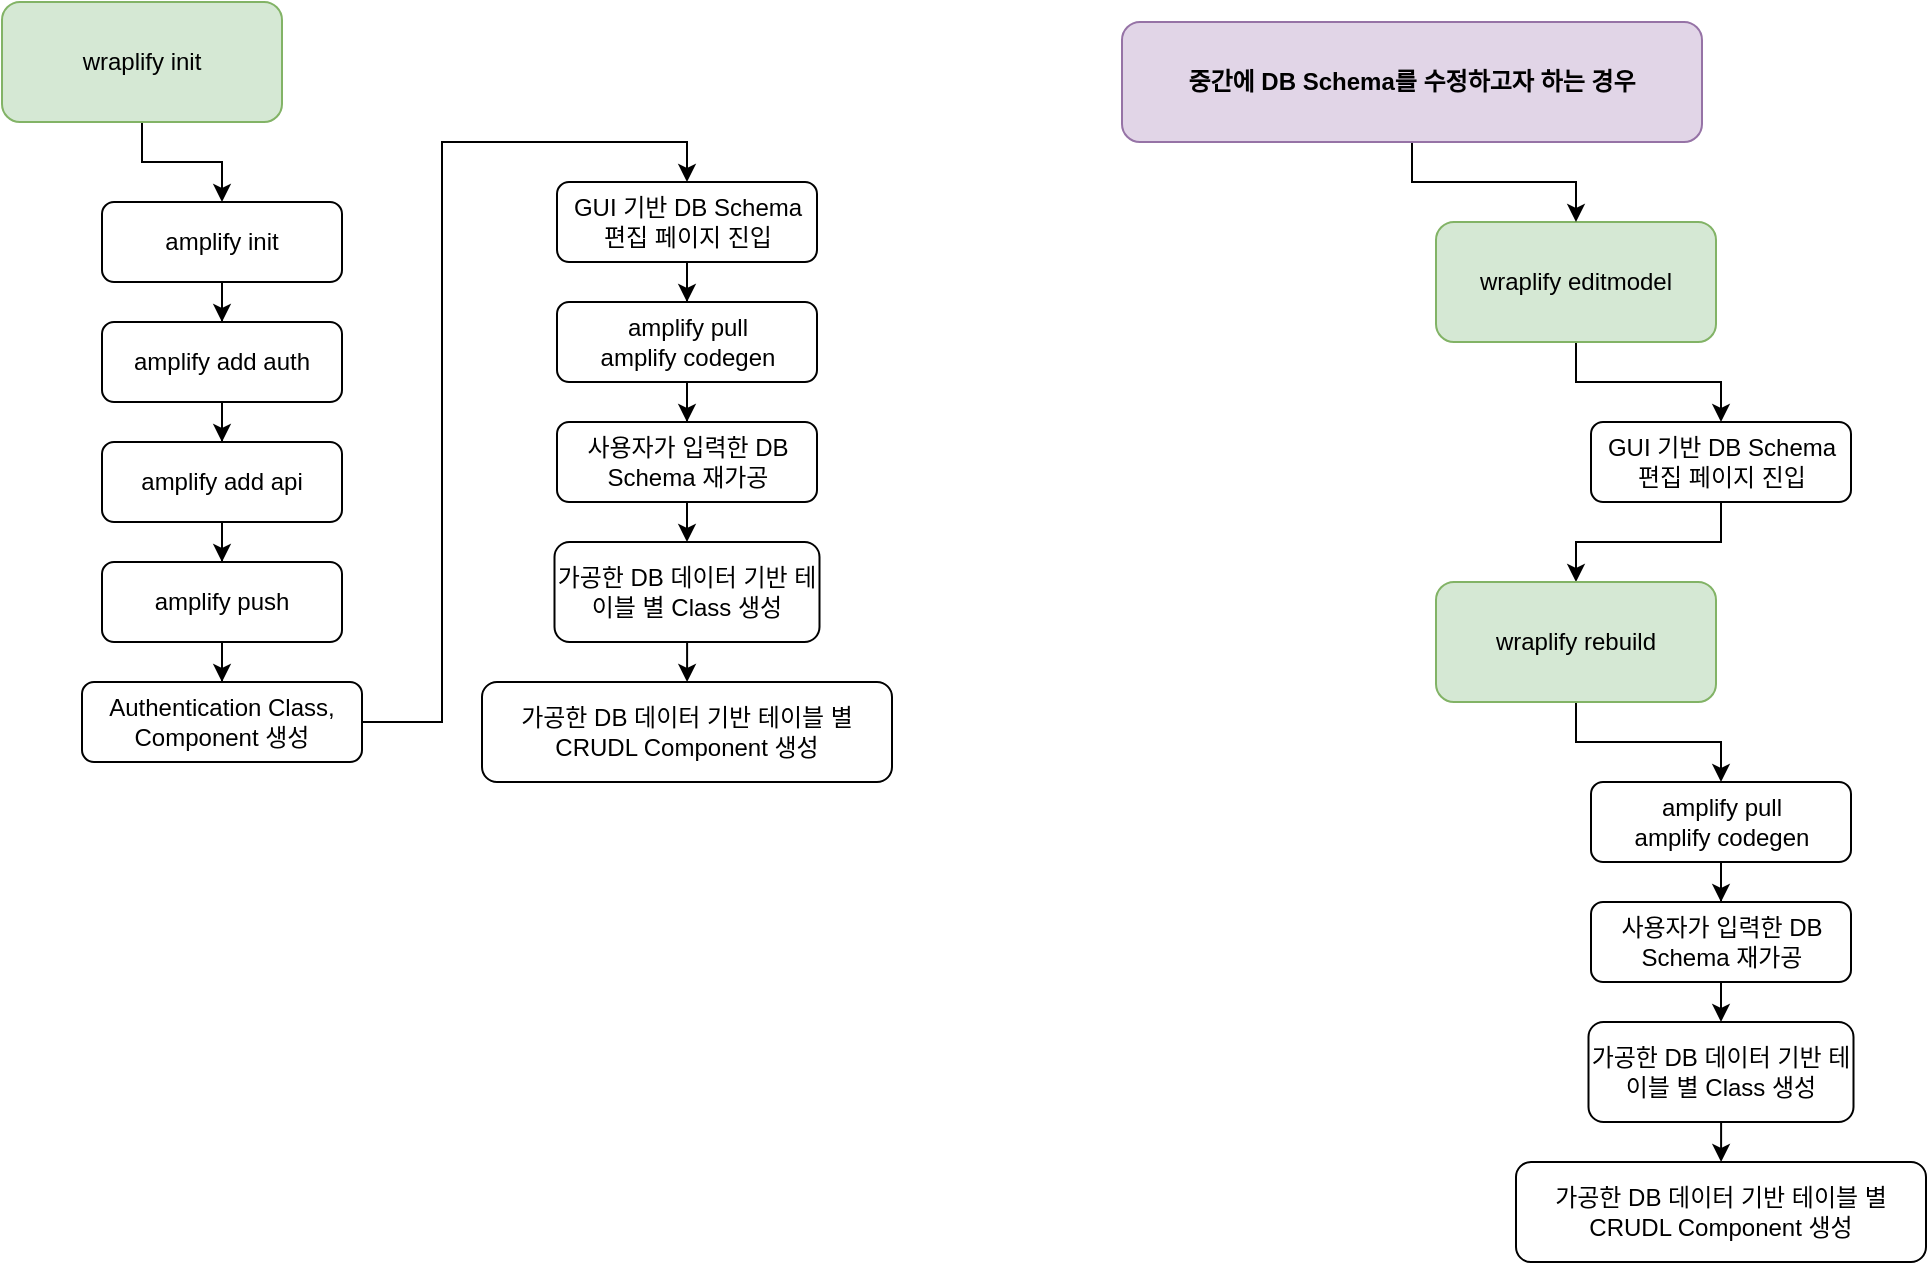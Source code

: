 <mxfile version="15.8.9" type="github">
  <diagram id="C5RBs43oDa-KdzZeNtuy" name="Page-1">
    <mxGraphModel dx="981" dy="549" grid="1" gridSize="10" guides="1" tooltips="1" connect="1" arrows="1" fold="1" page="1" pageScale="1" pageWidth="827" pageHeight="1169" math="0" shadow="0">
      <root>
        <mxCell id="WIyWlLk6GJQsqaUBKTNV-0" />
        <mxCell id="WIyWlLk6GJQsqaUBKTNV-1" parent="WIyWlLk6GJQsqaUBKTNV-0" />
        <mxCell id="dJdg-9fTCSTlBK0RJ9ad-12" style="edgeStyle=orthogonalEdgeStyle;rounded=0;orthogonalLoop=1;jettySize=auto;html=1;exitX=0.5;exitY=1;exitDx=0;exitDy=0;entryX=0.5;entryY=0;entryDx=0;entryDy=0;" edge="1" parent="WIyWlLk6GJQsqaUBKTNV-1" source="dJdg-9fTCSTlBK0RJ9ad-2" target="dJdg-9fTCSTlBK0RJ9ad-4">
          <mxGeometry relative="1" as="geometry" />
        </mxCell>
        <mxCell id="dJdg-9fTCSTlBK0RJ9ad-2" value="wraplify init" style="rounded=1;whiteSpace=wrap;html=1;fontSize=12;glass=0;strokeWidth=1;shadow=0;fillColor=#d5e8d4;strokeColor=#82b366;" vertex="1" parent="WIyWlLk6GJQsqaUBKTNV-1">
          <mxGeometry x="110" y="190" width="140" height="60" as="geometry" />
        </mxCell>
        <mxCell id="dJdg-9fTCSTlBK0RJ9ad-6" value="" style="edgeStyle=orthogonalEdgeStyle;rounded=0;orthogonalLoop=1;jettySize=auto;html=1;" edge="1" parent="WIyWlLk6GJQsqaUBKTNV-1" source="dJdg-9fTCSTlBK0RJ9ad-4" target="dJdg-9fTCSTlBK0RJ9ad-5">
          <mxGeometry relative="1" as="geometry" />
        </mxCell>
        <mxCell id="dJdg-9fTCSTlBK0RJ9ad-4" value="amplify init" style="rounded=1;whiteSpace=wrap;html=1;fontSize=12;glass=0;strokeWidth=1;shadow=0;" vertex="1" parent="WIyWlLk6GJQsqaUBKTNV-1">
          <mxGeometry x="160" y="290" width="120" height="40" as="geometry" />
        </mxCell>
        <mxCell id="dJdg-9fTCSTlBK0RJ9ad-8" value="" style="edgeStyle=orthogonalEdgeStyle;rounded=0;orthogonalLoop=1;jettySize=auto;html=1;" edge="1" parent="WIyWlLk6GJQsqaUBKTNV-1" source="dJdg-9fTCSTlBK0RJ9ad-5" target="dJdg-9fTCSTlBK0RJ9ad-7">
          <mxGeometry relative="1" as="geometry" />
        </mxCell>
        <mxCell id="dJdg-9fTCSTlBK0RJ9ad-5" value="amplify add auth" style="rounded=1;whiteSpace=wrap;html=1;fontSize=12;glass=0;strokeWidth=1;shadow=0;" vertex="1" parent="WIyWlLk6GJQsqaUBKTNV-1">
          <mxGeometry x="160" y="350" width="120" height="40" as="geometry" />
        </mxCell>
        <mxCell id="dJdg-9fTCSTlBK0RJ9ad-10" value="" style="edgeStyle=orthogonalEdgeStyle;rounded=0;orthogonalLoop=1;jettySize=auto;html=1;" edge="1" parent="WIyWlLk6GJQsqaUBKTNV-1" source="dJdg-9fTCSTlBK0RJ9ad-7" target="dJdg-9fTCSTlBK0RJ9ad-9">
          <mxGeometry relative="1" as="geometry" />
        </mxCell>
        <mxCell id="dJdg-9fTCSTlBK0RJ9ad-7" value="amplify add api" style="rounded=1;whiteSpace=wrap;html=1;fontSize=12;glass=0;strokeWidth=1;shadow=0;" vertex="1" parent="WIyWlLk6GJQsqaUBKTNV-1">
          <mxGeometry x="160" y="410" width="120" height="40" as="geometry" />
        </mxCell>
        <mxCell id="dJdg-9fTCSTlBK0RJ9ad-14" value="" style="edgeStyle=orthogonalEdgeStyle;rounded=0;orthogonalLoop=1;jettySize=auto;html=1;" edge="1" parent="WIyWlLk6GJQsqaUBKTNV-1" source="dJdg-9fTCSTlBK0RJ9ad-9" target="dJdg-9fTCSTlBK0RJ9ad-13">
          <mxGeometry relative="1" as="geometry" />
        </mxCell>
        <mxCell id="dJdg-9fTCSTlBK0RJ9ad-9" value="amplify push" style="rounded=1;whiteSpace=wrap;html=1;fontSize=12;glass=0;strokeWidth=1;shadow=0;" vertex="1" parent="WIyWlLk6GJQsqaUBKTNV-1">
          <mxGeometry x="160" y="470" width="120" height="40" as="geometry" />
        </mxCell>
        <mxCell id="dJdg-9fTCSTlBK0RJ9ad-16" value="" style="edgeStyle=orthogonalEdgeStyle;rounded=0;orthogonalLoop=1;jettySize=auto;html=1;entryX=0.5;entryY=0;entryDx=0;entryDy=0;" edge="1" parent="WIyWlLk6GJQsqaUBKTNV-1" source="dJdg-9fTCSTlBK0RJ9ad-13" target="dJdg-9fTCSTlBK0RJ9ad-15">
          <mxGeometry relative="1" as="geometry">
            <Array as="points">
              <mxPoint x="330" y="550" />
              <mxPoint x="330" y="260" />
              <mxPoint x="453" y="260" />
            </Array>
          </mxGeometry>
        </mxCell>
        <mxCell id="dJdg-9fTCSTlBK0RJ9ad-13" value="Authentication Class, Component 생성" style="rounded=1;whiteSpace=wrap;html=1;fontSize=12;glass=0;strokeWidth=1;shadow=0;" vertex="1" parent="WIyWlLk6GJQsqaUBKTNV-1">
          <mxGeometry x="150" y="530" width="140" height="40" as="geometry" />
        </mxCell>
        <mxCell id="dJdg-9fTCSTlBK0RJ9ad-18" value="" style="edgeStyle=orthogonalEdgeStyle;rounded=0;orthogonalLoop=1;jettySize=auto;html=1;" edge="1" parent="WIyWlLk6GJQsqaUBKTNV-1" source="dJdg-9fTCSTlBK0RJ9ad-15" target="dJdg-9fTCSTlBK0RJ9ad-17">
          <mxGeometry relative="1" as="geometry" />
        </mxCell>
        <mxCell id="dJdg-9fTCSTlBK0RJ9ad-15" value="GUI 기반 DB Schema 편집 페이지 진입" style="rounded=1;whiteSpace=wrap;html=1;fontSize=12;glass=0;strokeWidth=1;shadow=0;" vertex="1" parent="WIyWlLk6GJQsqaUBKTNV-1">
          <mxGeometry x="387.5" y="280" width="130" height="40" as="geometry" />
        </mxCell>
        <mxCell id="dJdg-9fTCSTlBK0RJ9ad-20" value="" style="edgeStyle=orthogonalEdgeStyle;rounded=0;orthogonalLoop=1;jettySize=auto;html=1;" edge="1" parent="WIyWlLk6GJQsqaUBKTNV-1" source="dJdg-9fTCSTlBK0RJ9ad-17" target="dJdg-9fTCSTlBK0RJ9ad-19">
          <mxGeometry relative="1" as="geometry" />
        </mxCell>
        <mxCell id="dJdg-9fTCSTlBK0RJ9ad-17" value="amplify pull&lt;br&gt;amplify codegen" style="rounded=1;whiteSpace=wrap;html=1;fontSize=12;glass=0;strokeWidth=1;shadow=0;" vertex="1" parent="WIyWlLk6GJQsqaUBKTNV-1">
          <mxGeometry x="387.5" y="340" width="130" height="40" as="geometry" />
        </mxCell>
        <mxCell id="dJdg-9fTCSTlBK0RJ9ad-22" value="" style="edgeStyle=orthogonalEdgeStyle;rounded=0;orthogonalLoop=1;jettySize=auto;html=1;" edge="1" parent="WIyWlLk6GJQsqaUBKTNV-1" source="dJdg-9fTCSTlBK0RJ9ad-19" target="dJdg-9fTCSTlBK0RJ9ad-21">
          <mxGeometry relative="1" as="geometry" />
        </mxCell>
        <mxCell id="dJdg-9fTCSTlBK0RJ9ad-19" value="사용자가 입력한 DB Schema 재가공" style="rounded=1;whiteSpace=wrap;html=1;fontSize=12;glass=0;strokeWidth=1;shadow=0;" vertex="1" parent="WIyWlLk6GJQsqaUBKTNV-1">
          <mxGeometry x="387.5" y="400" width="130" height="40" as="geometry" />
        </mxCell>
        <mxCell id="dJdg-9fTCSTlBK0RJ9ad-24" value="" style="edgeStyle=orthogonalEdgeStyle;rounded=0;orthogonalLoop=1;jettySize=auto;html=1;" edge="1" parent="WIyWlLk6GJQsqaUBKTNV-1" source="dJdg-9fTCSTlBK0RJ9ad-21" target="dJdg-9fTCSTlBK0RJ9ad-23">
          <mxGeometry relative="1" as="geometry" />
        </mxCell>
        <mxCell id="dJdg-9fTCSTlBK0RJ9ad-21" value="가공한 DB 데이터 기반 테이블 별 Class 생성" style="rounded=1;whiteSpace=wrap;html=1;fontSize=12;glass=0;strokeWidth=1;shadow=0;" vertex="1" parent="WIyWlLk6GJQsqaUBKTNV-1">
          <mxGeometry x="386.25" y="460" width="132.5" height="50" as="geometry" />
        </mxCell>
        <mxCell id="dJdg-9fTCSTlBK0RJ9ad-23" value="가공한 DB 데이터 기반 테이블 별 CRUDL Component 생성" style="rounded=1;whiteSpace=wrap;html=1;fontSize=12;glass=0;strokeWidth=1;shadow=0;" vertex="1" parent="WIyWlLk6GJQsqaUBKTNV-1">
          <mxGeometry x="350" y="530" width="205" height="50" as="geometry" />
        </mxCell>
        <mxCell id="dJdg-9fTCSTlBK0RJ9ad-25" style="edgeStyle=orthogonalEdgeStyle;rounded=0;orthogonalLoop=1;jettySize=auto;html=1;exitX=0.5;exitY=1;exitDx=0;exitDy=0;entryX=0.5;entryY=0;entryDx=0;entryDy=0;" edge="1" parent="WIyWlLk6GJQsqaUBKTNV-1" source="dJdg-9fTCSTlBK0RJ9ad-26" target="dJdg-9fTCSTlBK0RJ9ad-38">
          <mxGeometry relative="1" as="geometry">
            <mxPoint x="937" y="399.97" as="targetPoint" />
          </mxGeometry>
        </mxCell>
        <mxCell id="dJdg-9fTCSTlBK0RJ9ad-26" value="wraplify editmodel" style="rounded=1;whiteSpace=wrap;html=1;fontSize=12;glass=0;strokeWidth=1;shadow=0;fillColor=#d5e8d4;strokeColor=#82b366;" vertex="1" parent="WIyWlLk6GJQsqaUBKTNV-1">
          <mxGeometry x="827" y="299.97" width="140" height="60" as="geometry" />
        </mxCell>
        <mxCell id="dJdg-9fTCSTlBK0RJ9ad-27" value="" style="edgeStyle=orthogonalEdgeStyle;rounded=0;orthogonalLoop=1;jettySize=auto;html=1;" edge="1" parent="WIyWlLk6GJQsqaUBKTNV-1" target="dJdg-9fTCSTlBK0RJ9ad-30">
          <mxGeometry relative="1" as="geometry">
            <mxPoint x="770.034" y="350" as="sourcePoint" />
          </mxGeometry>
        </mxCell>
        <mxCell id="dJdg-9fTCSTlBK0RJ9ad-29" value="" style="edgeStyle=orthogonalEdgeStyle;rounded=0;orthogonalLoop=1;jettySize=auto;html=1;" edge="1" parent="WIyWlLk6GJQsqaUBKTNV-1" target="dJdg-9fTCSTlBK0RJ9ad-32">
          <mxGeometry relative="1" as="geometry">
            <mxPoint x="770.034" y="410" as="sourcePoint" />
          </mxGeometry>
        </mxCell>
        <mxCell id="dJdg-9fTCSTlBK0RJ9ad-31" value="" style="edgeStyle=orthogonalEdgeStyle;rounded=0;orthogonalLoop=1;jettySize=auto;html=1;" edge="1" parent="WIyWlLk6GJQsqaUBKTNV-1" target="dJdg-9fTCSTlBK0RJ9ad-34">
          <mxGeometry relative="1" as="geometry">
            <mxPoint x="770.034" y="470" as="sourcePoint" />
          </mxGeometry>
        </mxCell>
        <mxCell id="dJdg-9fTCSTlBK0RJ9ad-33" value="" style="edgeStyle=orthogonalEdgeStyle;rounded=0;orthogonalLoop=1;jettySize=auto;html=1;" edge="1" parent="WIyWlLk6GJQsqaUBKTNV-1" source="dJdg-9fTCSTlBK0RJ9ad-34">
          <mxGeometry relative="1" as="geometry">
            <mxPoint x="770.034" y="550" as="targetPoint" />
          </mxGeometry>
        </mxCell>
        <mxCell id="dJdg-9fTCSTlBK0RJ9ad-37" value="" style="edgeStyle=orthogonalEdgeStyle;rounded=0;orthogonalLoop=1;jettySize=auto;html=1;entryX=0.5;entryY=0;entryDx=0;entryDy=0;" edge="1" parent="WIyWlLk6GJQsqaUBKTNV-1" source="dJdg-9fTCSTlBK0RJ9ad-38" target="dJdg-9fTCSTlBK0RJ9ad-49">
          <mxGeometry relative="1" as="geometry">
            <mxPoint x="969.483" y="459.97" as="targetPoint" />
          </mxGeometry>
        </mxCell>
        <mxCell id="dJdg-9fTCSTlBK0RJ9ad-38" value="GUI 기반 DB Schema 편집 페이지 진입" style="rounded=1;whiteSpace=wrap;html=1;fontSize=12;glass=0;strokeWidth=1;shadow=0;" vertex="1" parent="WIyWlLk6GJQsqaUBKTNV-1">
          <mxGeometry x="904.5" y="399.97" width="130" height="40" as="geometry" />
        </mxCell>
        <mxCell id="dJdg-9fTCSTlBK0RJ9ad-48" value="" style="edgeStyle=orthogonalEdgeStyle;rounded=0;orthogonalLoop=1;jettySize=auto;html=1;" edge="1" parent="WIyWlLk6GJQsqaUBKTNV-1" source="dJdg-9fTCSTlBK0RJ9ad-47" target="dJdg-9fTCSTlBK0RJ9ad-26">
          <mxGeometry relative="1" as="geometry" />
        </mxCell>
        <mxCell id="dJdg-9fTCSTlBK0RJ9ad-47" value="&lt;b&gt;중간에 DB Schema를 수정하고자 하는 경우&lt;/b&gt;" style="rounded=1;whiteSpace=wrap;html=1;fontSize=12;glass=0;strokeWidth=1;shadow=0;fillColor=#e1d5e7;strokeColor=#9673a6;" vertex="1" parent="WIyWlLk6GJQsqaUBKTNV-1">
          <mxGeometry x="670" y="200" width="290" height="60" as="geometry" />
        </mxCell>
        <mxCell id="dJdg-9fTCSTlBK0RJ9ad-58" style="edgeStyle=orthogonalEdgeStyle;rounded=0;orthogonalLoop=1;jettySize=auto;html=1;exitX=0.5;exitY=1;exitDx=0;exitDy=0;entryX=0.5;entryY=0;entryDx=0;entryDy=0;" edge="1" parent="WIyWlLk6GJQsqaUBKTNV-1" source="dJdg-9fTCSTlBK0RJ9ad-49" target="dJdg-9fTCSTlBK0RJ9ad-51">
          <mxGeometry relative="1" as="geometry" />
        </mxCell>
        <mxCell id="dJdg-9fTCSTlBK0RJ9ad-49" value="wraplify rebuild" style="rounded=1;whiteSpace=wrap;html=1;fontSize=12;glass=0;strokeWidth=1;shadow=0;fillColor=#d5e8d4;strokeColor=#82b366;" vertex="1" parent="WIyWlLk6GJQsqaUBKTNV-1">
          <mxGeometry x="827" y="480" width="140" height="60" as="geometry" />
        </mxCell>
        <mxCell id="dJdg-9fTCSTlBK0RJ9ad-50" value="" style="edgeStyle=orthogonalEdgeStyle;rounded=0;orthogonalLoop=1;jettySize=auto;html=1;" edge="1" parent="WIyWlLk6GJQsqaUBKTNV-1" source="dJdg-9fTCSTlBK0RJ9ad-51" target="dJdg-9fTCSTlBK0RJ9ad-53">
          <mxGeometry relative="1" as="geometry" />
        </mxCell>
        <mxCell id="dJdg-9fTCSTlBK0RJ9ad-51" value="amplify pull&lt;br&gt;amplify codegen" style="rounded=1;whiteSpace=wrap;html=1;fontSize=12;glass=0;strokeWidth=1;shadow=0;" vertex="1" parent="WIyWlLk6GJQsqaUBKTNV-1">
          <mxGeometry x="904.5" y="580" width="130" height="40" as="geometry" />
        </mxCell>
        <mxCell id="dJdg-9fTCSTlBK0RJ9ad-52" value="" style="edgeStyle=orthogonalEdgeStyle;rounded=0;orthogonalLoop=1;jettySize=auto;html=1;" edge="1" parent="WIyWlLk6GJQsqaUBKTNV-1" source="dJdg-9fTCSTlBK0RJ9ad-53" target="dJdg-9fTCSTlBK0RJ9ad-55">
          <mxGeometry relative="1" as="geometry" />
        </mxCell>
        <mxCell id="dJdg-9fTCSTlBK0RJ9ad-53" value="사용자가 입력한 DB Schema 재가공" style="rounded=1;whiteSpace=wrap;html=1;fontSize=12;glass=0;strokeWidth=1;shadow=0;" vertex="1" parent="WIyWlLk6GJQsqaUBKTNV-1">
          <mxGeometry x="904.5" y="640" width="130" height="40" as="geometry" />
        </mxCell>
        <mxCell id="dJdg-9fTCSTlBK0RJ9ad-54" value="" style="edgeStyle=orthogonalEdgeStyle;rounded=0;orthogonalLoop=1;jettySize=auto;html=1;" edge="1" parent="WIyWlLk6GJQsqaUBKTNV-1" source="dJdg-9fTCSTlBK0RJ9ad-55" target="dJdg-9fTCSTlBK0RJ9ad-56">
          <mxGeometry relative="1" as="geometry" />
        </mxCell>
        <mxCell id="dJdg-9fTCSTlBK0RJ9ad-55" value="가공한 DB 데이터 기반 테이블 별 Class 생성" style="rounded=1;whiteSpace=wrap;html=1;fontSize=12;glass=0;strokeWidth=1;shadow=0;" vertex="1" parent="WIyWlLk6GJQsqaUBKTNV-1">
          <mxGeometry x="903.25" y="700" width="132.5" height="50" as="geometry" />
        </mxCell>
        <mxCell id="dJdg-9fTCSTlBK0RJ9ad-56" value="가공한 DB 데이터 기반 테이블 별 CRUDL Component 생성" style="rounded=1;whiteSpace=wrap;html=1;fontSize=12;glass=0;strokeWidth=1;shadow=0;" vertex="1" parent="WIyWlLk6GJQsqaUBKTNV-1">
          <mxGeometry x="867" y="770" width="205" height="50" as="geometry" />
        </mxCell>
      </root>
    </mxGraphModel>
  </diagram>
</mxfile>
